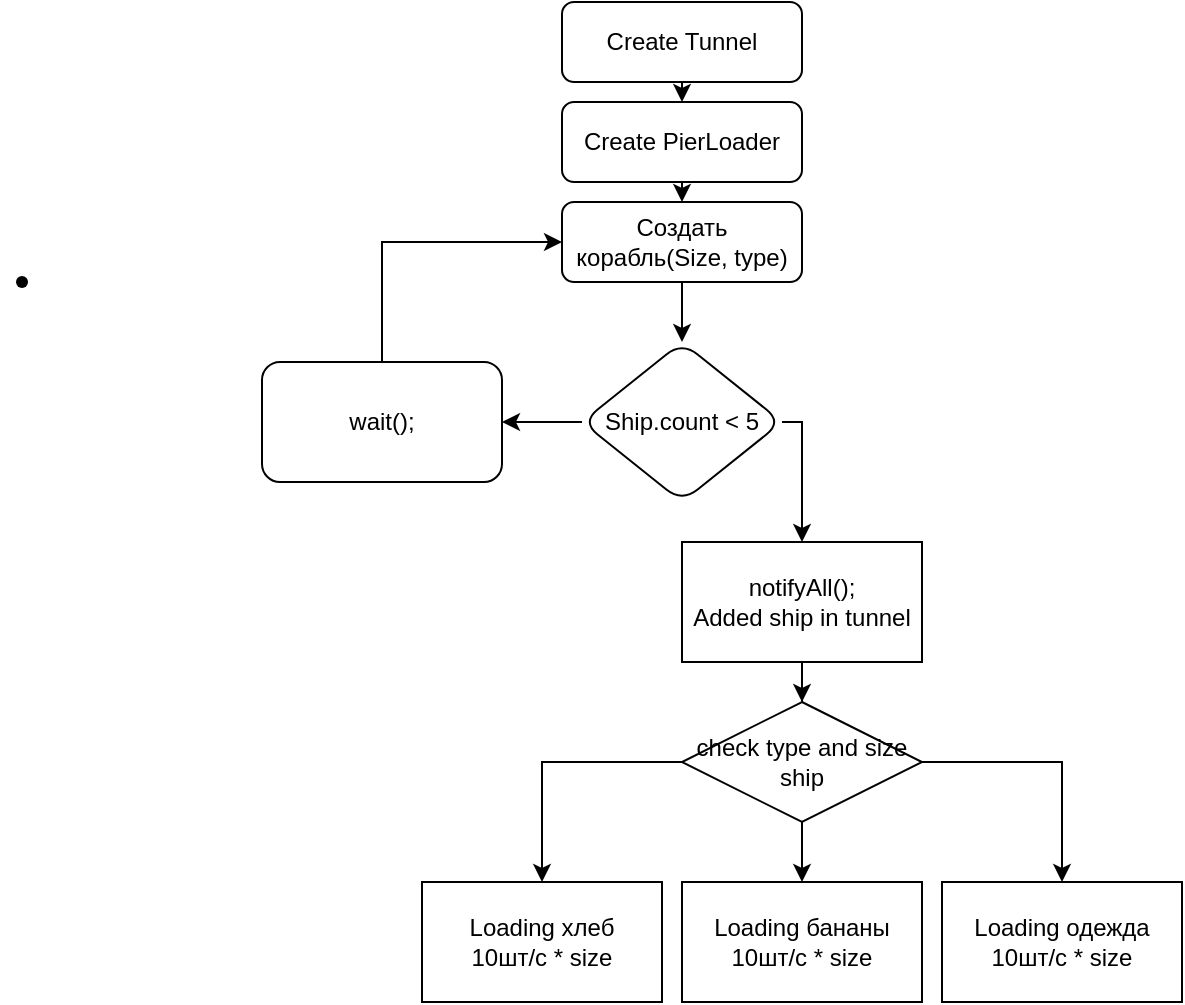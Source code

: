 <mxfile version="22.0.1" type="github">
  <diagram id="C5RBs43oDa-KdzZeNtuy" name="Page-1">
    <mxGraphModel dx="1195" dy="643" grid="1" gridSize="10" guides="1" tooltips="1" connect="1" arrows="1" fold="1" page="1" pageScale="1" pageWidth="827" pageHeight="1169" math="0" shadow="0">
      <root>
        <mxCell id="WIyWlLk6GJQsqaUBKTNV-0" />
        <mxCell id="WIyWlLk6GJQsqaUBKTNV-1" parent="WIyWlLk6GJQsqaUBKTNV-0" />
        <mxCell id="a4lBw5MX-ri9Q4Iuq_kU-3" value="" style="edgeStyle=orthogonalEdgeStyle;rounded=0;orthogonalLoop=1;jettySize=auto;html=1;" edge="1" parent="WIyWlLk6GJQsqaUBKTNV-1" source="WIyWlLk6GJQsqaUBKTNV-3" target="a4lBw5MX-ri9Q4Iuq_kU-2">
          <mxGeometry relative="1" as="geometry">
            <Array as="points">
              <mxPoint x="370" y="180" />
              <mxPoint x="370" y="180" />
            </Array>
          </mxGeometry>
        </mxCell>
        <mxCell id="WIyWlLk6GJQsqaUBKTNV-3" value="&lt;font style=&quot;vertical-align: inherit;&quot;&gt;&lt;font style=&quot;vertical-align: inherit;&quot;&gt;&lt;font style=&quot;vertical-align: inherit;&quot;&gt;&lt;font style=&quot;vertical-align: inherit;&quot;&gt;&lt;font style=&quot;vertical-align: inherit;&quot;&gt;&lt;font style=&quot;vertical-align: inherit;&quot;&gt;Создать корабль(Size, type)&lt;/font&gt;&lt;/font&gt;&lt;/font&gt;&lt;/font&gt;&lt;/font&gt;&lt;/font&gt;" style="rounded=1;whiteSpace=wrap;html=1;fontSize=12;glass=0;strokeWidth=1;shadow=0;" parent="WIyWlLk6GJQsqaUBKTNV-1" vertex="1">
          <mxGeometry x="310" y="140" width="120" height="40" as="geometry" />
        </mxCell>
        <mxCell id="a4lBw5MX-ri9Q4Iuq_kU-33" style="edgeStyle=orthogonalEdgeStyle;rounded=0;orthogonalLoop=1;jettySize=auto;html=1;exitX=0.5;exitY=1;exitDx=0;exitDy=0;entryX=0.5;entryY=0;entryDx=0;entryDy=0;" edge="1" parent="WIyWlLk6GJQsqaUBKTNV-1" source="a4lBw5MX-ri9Q4Iuq_kU-0" target="a4lBw5MX-ri9Q4Iuq_kU-1">
          <mxGeometry relative="1" as="geometry" />
        </mxCell>
        <mxCell id="a4lBw5MX-ri9Q4Iuq_kU-0" value="&lt;font style=&quot;vertical-align: inherit;&quot;&gt;&lt;font style=&quot;vertical-align: inherit;&quot;&gt;Сreate Tunnel&lt;/font&gt;&lt;/font&gt;" style="rounded=1;whiteSpace=wrap;html=1;" vertex="1" parent="WIyWlLk6GJQsqaUBKTNV-1">
          <mxGeometry x="310" y="40" width="120" height="40" as="geometry" />
        </mxCell>
        <mxCell id="a4lBw5MX-ri9Q4Iuq_kU-34" style="edgeStyle=orthogonalEdgeStyle;rounded=0;orthogonalLoop=1;jettySize=auto;html=1;exitX=0.5;exitY=1;exitDx=0;exitDy=0;entryX=0.5;entryY=0;entryDx=0;entryDy=0;" edge="1" parent="WIyWlLk6GJQsqaUBKTNV-1" source="a4lBw5MX-ri9Q4Iuq_kU-1" target="WIyWlLk6GJQsqaUBKTNV-3">
          <mxGeometry relative="1" as="geometry" />
        </mxCell>
        <mxCell id="a4lBw5MX-ri9Q4Iuq_kU-1" value="&lt;font style=&quot;vertical-align: inherit;&quot;&gt;&lt;font style=&quot;vertical-align: inherit;&quot;&gt;Сreate PierLoader&lt;/font&gt;&lt;/font&gt;" style="rounded=1;whiteSpace=wrap;html=1;" vertex="1" parent="WIyWlLk6GJQsqaUBKTNV-1">
          <mxGeometry x="310" y="90" width="120" height="40" as="geometry" />
        </mxCell>
        <mxCell id="a4lBw5MX-ri9Q4Iuq_kU-29" value="" style="edgeStyle=orthogonalEdgeStyle;rounded=0;orthogonalLoop=1;jettySize=auto;html=1;" edge="1" parent="WIyWlLk6GJQsqaUBKTNV-1" source="a4lBw5MX-ri9Q4Iuq_kU-2" target="a4lBw5MX-ri9Q4Iuq_kU-28">
          <mxGeometry relative="1" as="geometry" />
        </mxCell>
        <mxCell id="a4lBw5MX-ri9Q4Iuq_kU-32" style="edgeStyle=orthogonalEdgeStyle;rounded=0;orthogonalLoop=1;jettySize=auto;html=1;exitX=1;exitY=0.5;exitDx=0;exitDy=0;" edge="1" parent="WIyWlLk6GJQsqaUBKTNV-1" source="a4lBw5MX-ri9Q4Iuq_kU-2" target="a4lBw5MX-ri9Q4Iuq_kU-11">
          <mxGeometry relative="1" as="geometry">
            <Array as="points">
              <mxPoint x="430" y="280" />
              <mxPoint x="430" y="280" />
            </Array>
          </mxGeometry>
        </mxCell>
        <mxCell id="a4lBw5MX-ri9Q4Iuq_kU-2" value="Ship.count &amp;lt; 5" style="rhombus;whiteSpace=wrap;html=1;rounded=1;glass=0;strokeWidth=1;shadow=0;" vertex="1" parent="WIyWlLk6GJQsqaUBKTNV-1">
          <mxGeometry x="320" y="210" width="100" height="80" as="geometry" />
        </mxCell>
        <mxCell id="a4lBw5MX-ri9Q4Iuq_kU-18" value="" style="edgeStyle=orthogonalEdgeStyle;rounded=0;orthogonalLoop=1;jettySize=auto;html=1;" edge="1" parent="WIyWlLk6GJQsqaUBKTNV-1" source="a4lBw5MX-ri9Q4Iuq_kU-11" target="a4lBw5MX-ri9Q4Iuq_kU-17">
          <mxGeometry relative="1" as="geometry" />
        </mxCell>
        <mxCell id="a4lBw5MX-ri9Q4Iuq_kU-11" value="notifyAll();&lt;br&gt;Added ship in tunnel" style="whiteSpace=wrap;html=1;" vertex="1" parent="WIyWlLk6GJQsqaUBKTNV-1">
          <mxGeometry x="370" y="310" width="120" height="60" as="geometry" />
        </mxCell>
        <mxCell id="a4lBw5MX-ri9Q4Iuq_kU-21" value="" style="edgeStyle=orthogonalEdgeStyle;rounded=0;orthogonalLoop=1;jettySize=auto;html=1;" edge="1" parent="WIyWlLk6GJQsqaUBKTNV-1" source="a4lBw5MX-ri9Q4Iuq_kU-17" target="a4lBw5MX-ri9Q4Iuq_kU-20">
          <mxGeometry relative="1" as="geometry" />
        </mxCell>
        <mxCell id="a4lBw5MX-ri9Q4Iuq_kU-23" value="" style="edgeStyle=orthogonalEdgeStyle;rounded=0;orthogonalLoop=1;jettySize=auto;html=1;" edge="1" parent="WIyWlLk6GJQsqaUBKTNV-1" source="a4lBw5MX-ri9Q4Iuq_kU-17" target="a4lBw5MX-ri9Q4Iuq_kU-22">
          <mxGeometry relative="1" as="geometry" />
        </mxCell>
        <mxCell id="a4lBw5MX-ri9Q4Iuq_kU-25" value="" style="edgeStyle=orthogonalEdgeStyle;rounded=0;orthogonalLoop=1;jettySize=auto;html=1;" edge="1" parent="WIyWlLk6GJQsqaUBKTNV-1" source="a4lBw5MX-ri9Q4Iuq_kU-17" target="a4lBw5MX-ri9Q4Iuq_kU-24">
          <mxGeometry relative="1" as="geometry">
            <Array as="points">
              <mxPoint x="560" y="420" />
            </Array>
          </mxGeometry>
        </mxCell>
        <mxCell id="a4lBw5MX-ri9Q4Iuq_kU-17" value="check type and size ship" style="rhombus;whiteSpace=wrap;html=1;" vertex="1" parent="WIyWlLk6GJQsqaUBKTNV-1">
          <mxGeometry x="370" y="390" width="120" height="60" as="geometry" />
        </mxCell>
        <mxCell id="a4lBw5MX-ri9Q4Iuq_kU-20" value="Loading хлеб&lt;br&gt;10шт/с * size&lt;br&gt;" style="whiteSpace=wrap;html=1;" vertex="1" parent="WIyWlLk6GJQsqaUBKTNV-1">
          <mxGeometry x="240" y="480" width="120" height="60" as="geometry" />
        </mxCell>
        <mxCell id="a4lBw5MX-ri9Q4Iuq_kU-22" value="Loading бананы&lt;br style=&quot;border-color: var(--border-color);&quot;&gt;10шт/с * size" style="whiteSpace=wrap;html=1;" vertex="1" parent="WIyWlLk6GJQsqaUBKTNV-1">
          <mxGeometry x="370" y="480" width="120" height="60" as="geometry" />
        </mxCell>
        <mxCell id="a4lBw5MX-ri9Q4Iuq_kU-24" value="Loading одежда&lt;br style=&quot;border-color: var(--border-color);&quot;&gt;10шт/с * size" style="whiteSpace=wrap;html=1;" vertex="1" parent="WIyWlLk6GJQsqaUBKTNV-1">
          <mxGeometry x="500" y="480" width="120" height="60" as="geometry" />
        </mxCell>
        <mxCell id="a4lBw5MX-ri9Q4Iuq_kU-35" style="edgeStyle=orthogonalEdgeStyle;rounded=0;orthogonalLoop=1;jettySize=auto;html=1;exitX=0.5;exitY=0;exitDx=0;exitDy=0;entryX=0;entryY=0.5;entryDx=0;entryDy=0;" edge="1" parent="WIyWlLk6GJQsqaUBKTNV-1" source="a4lBw5MX-ri9Q4Iuq_kU-28" target="WIyWlLk6GJQsqaUBKTNV-3">
          <mxGeometry relative="1" as="geometry" />
        </mxCell>
        <mxCell id="a4lBw5MX-ri9Q4Iuq_kU-28" value="wait();" style="whiteSpace=wrap;html=1;rounded=1;glass=0;strokeWidth=1;shadow=0;" vertex="1" parent="WIyWlLk6GJQsqaUBKTNV-1">
          <mxGeometry x="160" y="220" width="120" height="60" as="geometry" />
        </mxCell>
        <mxCell id="a4lBw5MX-ri9Q4Iuq_kU-30" value="" style="shape=waypoint;sketch=0;size=6;pointerEvents=1;points=[];fillColor=default;resizable=0;rotatable=0;perimeter=centerPerimeter;snapToPoint=1;rounded=1;glass=0;strokeWidth=1;shadow=0;" vertex="1" parent="WIyWlLk6GJQsqaUBKTNV-1">
          <mxGeometry x="30" y="170" width="20" height="20" as="geometry" />
        </mxCell>
      </root>
    </mxGraphModel>
  </diagram>
</mxfile>
